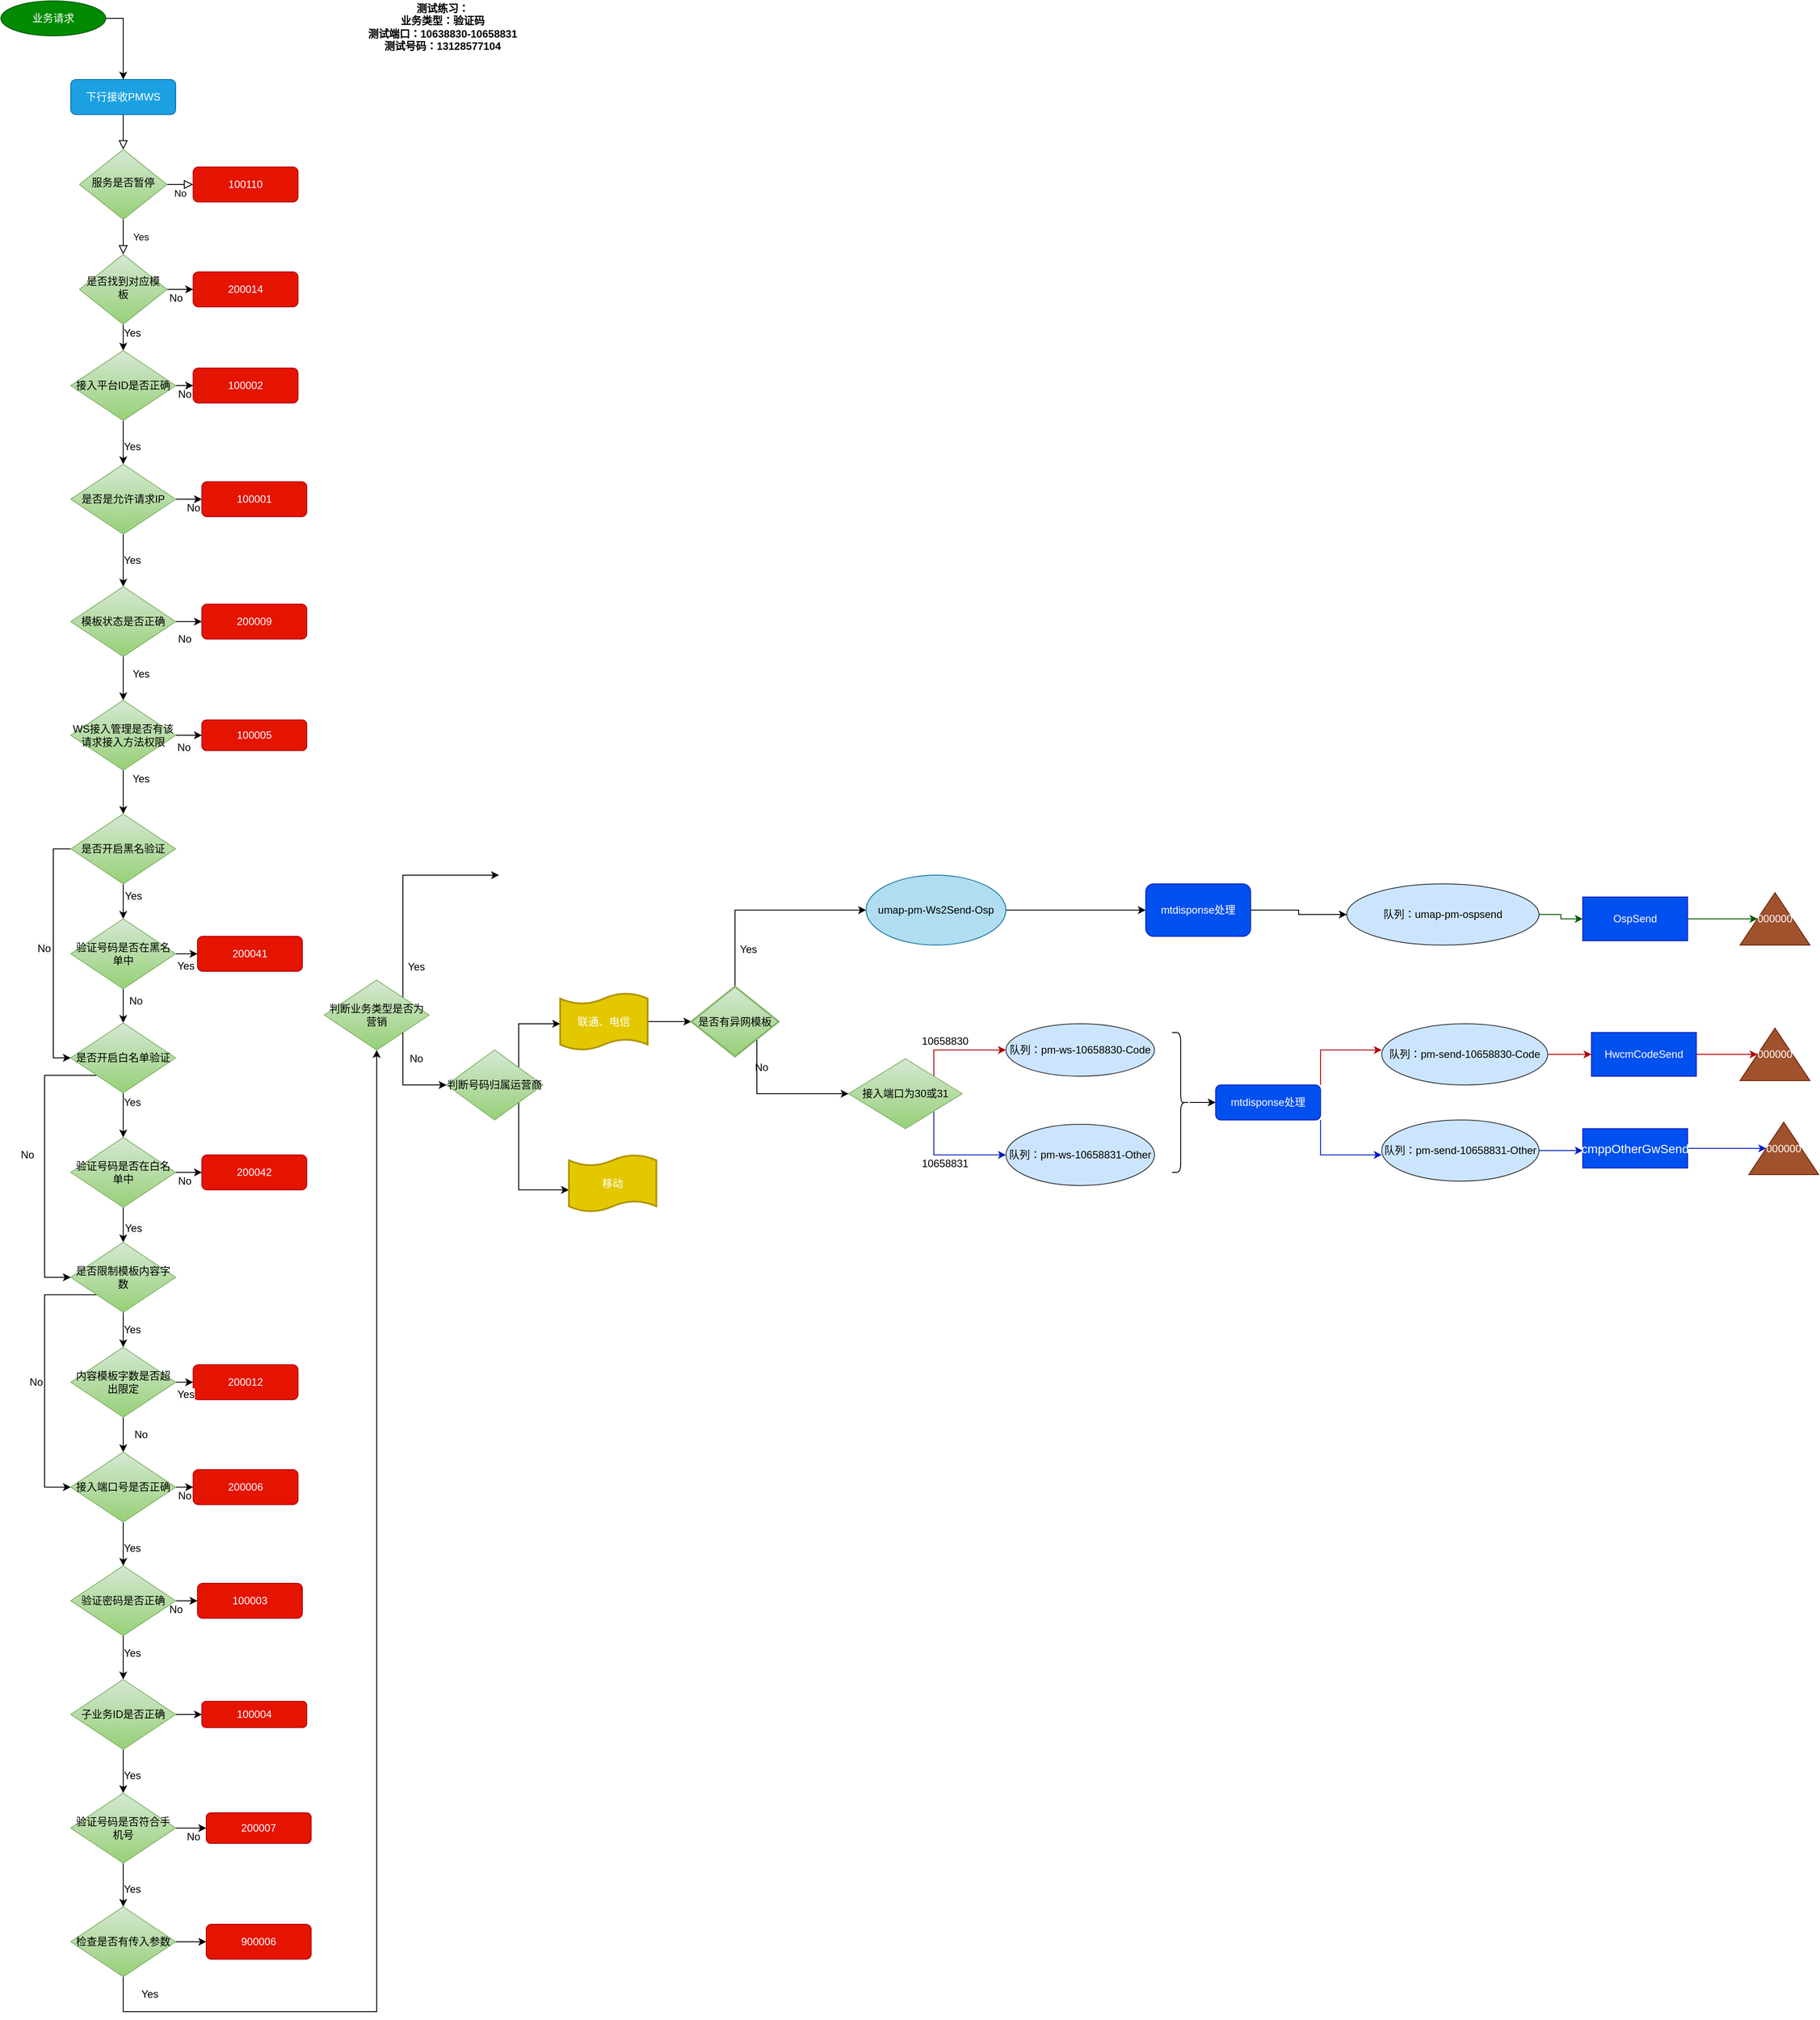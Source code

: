 <mxfile version="13.10.4" type="github">
  <diagram id="C5RBs43oDa-KdzZeNtuy" name="Page-1">
    <mxGraphModel dx="742" dy="480" grid="1" gridSize="10" guides="1" tooltips="1" connect="1" arrows="1" fold="1" page="1" pageScale="1" pageWidth="3300" pageHeight="4681" math="0" shadow="0">
      <root>
        <mxCell id="WIyWlLk6GJQsqaUBKTNV-0" />
        <mxCell id="WIyWlLk6GJQsqaUBKTNV-1" parent="WIyWlLk6GJQsqaUBKTNV-0" />
        <mxCell id="WIyWlLk6GJQsqaUBKTNV-2" value="" style="rounded=0;html=1;jettySize=auto;orthogonalLoop=1;fontSize=11;endArrow=block;endFill=0;endSize=8;strokeWidth=1;shadow=0;labelBackgroundColor=none;edgeStyle=orthogonalEdgeStyle;" parent="WIyWlLk6GJQsqaUBKTNV-1" source="WIyWlLk6GJQsqaUBKTNV-3" target="WIyWlLk6GJQsqaUBKTNV-6" edge="1">
          <mxGeometry relative="1" as="geometry" />
        </mxCell>
        <mxCell id="WIyWlLk6GJQsqaUBKTNV-3" value="下行接收PMWS" style="rounded=1;whiteSpace=wrap;html=1;fontSize=12;glass=0;strokeWidth=1;shadow=0;fillColor=#1ba1e2;strokeColor=#006EAF;fontColor=#ffffff;" parent="WIyWlLk6GJQsqaUBKTNV-1" vertex="1">
          <mxGeometry x="80" y="90" width="120" height="40" as="geometry" />
        </mxCell>
        <mxCell id="WIyWlLk6GJQsqaUBKTNV-4" value="Yes" style="rounded=0;html=1;jettySize=auto;orthogonalLoop=1;fontSize=11;endArrow=block;endFill=0;endSize=8;strokeWidth=1;shadow=0;labelBackgroundColor=none;edgeStyle=orthogonalEdgeStyle;" parent="WIyWlLk6GJQsqaUBKTNV-1" source="WIyWlLk6GJQsqaUBKTNV-6" target="WIyWlLk6GJQsqaUBKTNV-10" edge="1">
          <mxGeometry y="20" relative="1" as="geometry">
            <mxPoint as="offset" />
          </mxGeometry>
        </mxCell>
        <mxCell id="WIyWlLk6GJQsqaUBKTNV-5" value="No" style="edgeStyle=orthogonalEdgeStyle;rounded=0;html=1;jettySize=auto;orthogonalLoop=1;fontSize=11;endArrow=block;endFill=0;endSize=8;strokeWidth=1;shadow=0;labelBackgroundColor=none;" parent="WIyWlLk6GJQsqaUBKTNV-1" source="WIyWlLk6GJQsqaUBKTNV-6" target="WIyWlLk6GJQsqaUBKTNV-7" edge="1">
          <mxGeometry y="10" relative="1" as="geometry">
            <mxPoint as="offset" />
          </mxGeometry>
        </mxCell>
        <mxCell id="WIyWlLk6GJQsqaUBKTNV-6" value="服务是否暂停" style="rhombus;whiteSpace=wrap;html=1;shadow=0;fontFamily=Helvetica;fontSize=12;align=center;strokeWidth=1;spacing=6;spacingTop=-4;gradientColor=#97d077;fillColor=#d5e8d4;strokeColor=#82b366;" parent="WIyWlLk6GJQsqaUBKTNV-1" vertex="1">
          <mxGeometry x="90" y="170" width="100" height="80" as="geometry" />
        </mxCell>
        <mxCell id="WIyWlLk6GJQsqaUBKTNV-7" value="100110" style="rounded=1;whiteSpace=wrap;html=1;fontSize=12;glass=0;strokeWidth=1;shadow=0;fillColor=#e51400;strokeColor=#B20000;fontColor=#ffffff;" parent="WIyWlLk6GJQsqaUBKTNV-1" vertex="1">
          <mxGeometry x="220" y="190" width="120" height="40" as="geometry" />
        </mxCell>
        <mxCell id="eVNANjYWgDma2gAOLHsl-2" value="" style="edgeStyle=orthogonalEdgeStyle;rounded=0;orthogonalLoop=1;jettySize=auto;html=1;" parent="WIyWlLk6GJQsqaUBKTNV-1" source="WIyWlLk6GJQsqaUBKTNV-10" target="WIyWlLk6GJQsqaUBKTNV-12" edge="1">
          <mxGeometry relative="1" as="geometry" />
        </mxCell>
        <mxCell id="eVNANjYWgDma2gAOLHsl-4" style="edgeStyle=orthogonalEdgeStyle;rounded=0;orthogonalLoop=1;jettySize=auto;html=1;" parent="WIyWlLk6GJQsqaUBKTNV-1" source="WIyWlLk6GJQsqaUBKTNV-10" edge="1">
          <mxGeometry relative="1" as="geometry">
            <mxPoint x="140" y="400" as="targetPoint" />
          </mxGeometry>
        </mxCell>
        <mxCell id="WIyWlLk6GJQsqaUBKTNV-10" value="是否找到对应模板" style="rhombus;whiteSpace=wrap;html=1;shadow=0;fontFamily=Helvetica;fontSize=12;align=center;strokeWidth=1;spacing=6;spacingTop=-4;gradientColor=#97d077;fillColor=#d5e8d4;strokeColor=#82b366;" parent="WIyWlLk6GJQsqaUBKTNV-1" vertex="1">
          <mxGeometry x="90" y="290" width="100" height="80" as="geometry" />
        </mxCell>
        <mxCell id="WIyWlLk6GJQsqaUBKTNV-12" value="200014" style="rounded=1;whiteSpace=wrap;html=1;fontSize=12;glass=0;strokeWidth=1;shadow=0;fillColor=#e51400;strokeColor=#B20000;fontColor=#ffffff;" parent="WIyWlLk6GJQsqaUBKTNV-1" vertex="1">
          <mxGeometry x="220" y="310" width="120" height="40" as="geometry" />
        </mxCell>
        <mxCell id="eVNANjYWgDma2gAOLHsl-146" style="edgeStyle=orthogonalEdgeStyle;rounded=0;orthogonalLoop=1;jettySize=auto;html=1;exitX=1;exitY=0.5;exitDx=0;exitDy=0;entryX=0.5;entryY=0;entryDx=0;entryDy=0;" parent="WIyWlLk6GJQsqaUBKTNV-1" source="eVNANjYWgDma2gAOLHsl-0" target="WIyWlLk6GJQsqaUBKTNV-3" edge="1">
          <mxGeometry relative="1" as="geometry" />
        </mxCell>
        <mxCell id="eVNANjYWgDma2gAOLHsl-0" value="业务请求" style="ellipse;whiteSpace=wrap;html=1;fillColor=#008a00;strokeColor=#005700;fontColor=#ffffff;" parent="WIyWlLk6GJQsqaUBKTNV-1" vertex="1">
          <mxGeometry width="120" height="40" as="geometry" />
        </mxCell>
        <mxCell id="eVNANjYWgDma2gAOLHsl-3" value="No" style="text;html=1;align=center;verticalAlign=middle;resizable=0;points=[];autosize=1;" parent="WIyWlLk6GJQsqaUBKTNV-1" vertex="1">
          <mxGeometry x="185" y="330" width="30" height="20" as="geometry" />
        </mxCell>
        <mxCell id="eVNANjYWgDma2gAOLHsl-9" value="" style="edgeStyle=orthogonalEdgeStyle;rounded=0;orthogonalLoop=1;jettySize=auto;html=1;" parent="WIyWlLk6GJQsqaUBKTNV-1" source="eVNANjYWgDma2gAOLHsl-5" target="eVNANjYWgDma2gAOLHsl-8" edge="1">
          <mxGeometry relative="1" as="geometry" />
        </mxCell>
        <mxCell id="eVNANjYWgDma2gAOLHsl-13" value="" style="edgeStyle=orthogonalEdgeStyle;rounded=0;orthogonalLoop=1;jettySize=auto;html=1;" parent="WIyWlLk6GJQsqaUBKTNV-1" source="eVNANjYWgDma2gAOLHsl-5" target="eVNANjYWgDma2gAOLHsl-12" edge="1">
          <mxGeometry relative="1" as="geometry" />
        </mxCell>
        <mxCell id="eVNANjYWgDma2gAOLHsl-5" value="接入平台ID是否正确" style="rhombus;whiteSpace=wrap;html=1;gradientColor=#97d077;fillColor=#d5e8d4;strokeColor=#82b366;" parent="WIyWlLk6GJQsqaUBKTNV-1" vertex="1">
          <mxGeometry x="80" y="400" width="120" height="80" as="geometry" />
        </mxCell>
        <mxCell id="eVNANjYWgDma2gAOLHsl-8" value="100002" style="rounded=1;whiteSpace=wrap;html=1;fillColor=#e51400;strokeColor=#B20000;fontColor=#ffffff;" parent="WIyWlLk6GJQsqaUBKTNV-1" vertex="1">
          <mxGeometry x="220" y="420" width="120" height="40" as="geometry" />
        </mxCell>
        <mxCell id="eVNANjYWgDma2gAOLHsl-10" value="Yes" style="text;html=1;align=center;verticalAlign=middle;resizable=0;points=[];autosize=1;" parent="WIyWlLk6GJQsqaUBKTNV-1" vertex="1">
          <mxGeometry x="135" y="370" width="30" height="20" as="geometry" />
        </mxCell>
        <mxCell id="eVNANjYWgDma2gAOLHsl-11" value="No" style="text;html=1;align=center;verticalAlign=middle;resizable=0;points=[];autosize=1;" parent="WIyWlLk6GJQsqaUBKTNV-1" vertex="1">
          <mxGeometry x="195" y="440" width="30" height="20" as="geometry" />
        </mxCell>
        <mxCell id="eVNANjYWgDma2gAOLHsl-16" value="" style="edgeStyle=orthogonalEdgeStyle;rounded=0;orthogonalLoop=1;jettySize=auto;html=1;" parent="WIyWlLk6GJQsqaUBKTNV-1" source="eVNANjYWgDma2gAOLHsl-12" target="eVNANjYWgDma2gAOLHsl-15" edge="1">
          <mxGeometry relative="1" as="geometry" />
        </mxCell>
        <mxCell id="eVNANjYWgDma2gAOLHsl-19" value="" style="edgeStyle=orthogonalEdgeStyle;rounded=0;orthogonalLoop=1;jettySize=auto;html=1;" parent="WIyWlLk6GJQsqaUBKTNV-1" source="eVNANjYWgDma2gAOLHsl-12" target="eVNANjYWgDma2gAOLHsl-18" edge="1">
          <mxGeometry relative="1" as="geometry" />
        </mxCell>
        <mxCell id="eVNANjYWgDma2gAOLHsl-12" value="是否是允许请求IP" style="rhombus;whiteSpace=wrap;html=1;gradientColor=#97d077;fillColor=#d5e8d4;strokeColor=#82b366;" parent="WIyWlLk6GJQsqaUBKTNV-1" vertex="1">
          <mxGeometry x="80" y="530" width="120" height="80" as="geometry" />
        </mxCell>
        <mxCell id="eVNANjYWgDma2gAOLHsl-14" value="Yes" style="text;html=1;align=center;verticalAlign=middle;resizable=0;points=[];autosize=1;" parent="WIyWlLk6GJQsqaUBKTNV-1" vertex="1">
          <mxGeometry x="135" y="500" width="30" height="20" as="geometry" />
        </mxCell>
        <mxCell id="eVNANjYWgDma2gAOLHsl-15" value="100001" style="rounded=1;whiteSpace=wrap;html=1;fillColor=#e51400;strokeColor=#B20000;fontColor=#ffffff;" parent="WIyWlLk6GJQsqaUBKTNV-1" vertex="1">
          <mxGeometry x="230" y="550" width="120" height="40" as="geometry" />
        </mxCell>
        <mxCell id="eVNANjYWgDma2gAOLHsl-17" value="No" style="text;html=1;align=center;verticalAlign=middle;resizable=0;points=[];autosize=1;" parent="WIyWlLk6GJQsqaUBKTNV-1" vertex="1">
          <mxGeometry x="205" y="570" width="30" height="20" as="geometry" />
        </mxCell>
        <mxCell id="eVNANjYWgDma2gAOLHsl-23" value="" style="edgeStyle=orthogonalEdgeStyle;rounded=0;orthogonalLoop=1;jettySize=auto;html=1;" parent="WIyWlLk6GJQsqaUBKTNV-1" source="eVNANjYWgDma2gAOLHsl-18" target="eVNANjYWgDma2gAOLHsl-22" edge="1">
          <mxGeometry relative="1" as="geometry" />
        </mxCell>
        <mxCell id="eVNANjYWgDma2gAOLHsl-26" value="" style="edgeStyle=orthogonalEdgeStyle;rounded=0;orthogonalLoop=1;jettySize=auto;html=1;" parent="WIyWlLk6GJQsqaUBKTNV-1" source="eVNANjYWgDma2gAOLHsl-18" target="eVNANjYWgDma2gAOLHsl-25" edge="1">
          <mxGeometry relative="1" as="geometry" />
        </mxCell>
        <mxCell id="eVNANjYWgDma2gAOLHsl-18" value="模板状态是否正确" style="rhombus;whiteSpace=wrap;html=1;gradientColor=#97d077;fillColor=#d5e8d4;strokeColor=#82b366;" parent="WIyWlLk6GJQsqaUBKTNV-1" vertex="1">
          <mxGeometry x="80" y="670" width="120" height="80" as="geometry" />
        </mxCell>
        <mxCell id="eVNANjYWgDma2gAOLHsl-21" value="Yes" style="text;html=1;align=center;verticalAlign=middle;resizable=0;points=[];autosize=1;" parent="WIyWlLk6GJQsqaUBKTNV-1" vertex="1">
          <mxGeometry x="135" y="630" width="30" height="20" as="geometry" />
        </mxCell>
        <mxCell id="eVNANjYWgDma2gAOLHsl-22" value="200009" style="rounded=1;whiteSpace=wrap;html=1;fillColor=#e51400;strokeColor=#B20000;fontColor=#ffffff;" parent="WIyWlLk6GJQsqaUBKTNV-1" vertex="1">
          <mxGeometry x="230" y="690" width="120" height="40" as="geometry" />
        </mxCell>
        <mxCell id="eVNANjYWgDma2gAOLHsl-24" value="No" style="text;html=1;align=center;verticalAlign=middle;resizable=0;points=[];autosize=1;" parent="WIyWlLk6GJQsqaUBKTNV-1" vertex="1">
          <mxGeometry x="195" y="720" width="30" height="20" as="geometry" />
        </mxCell>
        <mxCell id="eVNANjYWgDma2gAOLHsl-29" value="" style="edgeStyle=orthogonalEdgeStyle;rounded=0;orthogonalLoop=1;jettySize=auto;html=1;" parent="WIyWlLk6GJQsqaUBKTNV-1" source="eVNANjYWgDma2gAOLHsl-25" target="eVNANjYWgDma2gAOLHsl-28" edge="1">
          <mxGeometry relative="1" as="geometry" />
        </mxCell>
        <mxCell id="eVNANjYWgDma2gAOLHsl-32" value="" style="edgeStyle=orthogonalEdgeStyle;rounded=0;orthogonalLoop=1;jettySize=auto;html=1;" parent="WIyWlLk6GJQsqaUBKTNV-1" source="eVNANjYWgDma2gAOLHsl-25" target="eVNANjYWgDma2gAOLHsl-30" edge="1">
          <mxGeometry relative="1" as="geometry" />
        </mxCell>
        <mxCell id="eVNANjYWgDma2gAOLHsl-25" value="WS接入管理是否有该请求接入方法权限" style="rhombus;whiteSpace=wrap;html=1;gradientColor=#97d077;fillColor=#d5e8d4;strokeColor=#82b366;" parent="WIyWlLk6GJQsqaUBKTNV-1" vertex="1">
          <mxGeometry x="80" y="800" width="120" height="80" as="geometry" />
        </mxCell>
        <mxCell id="eVNANjYWgDma2gAOLHsl-27" value="Yes" style="text;html=1;align=center;verticalAlign=middle;resizable=0;points=[];autosize=1;" parent="WIyWlLk6GJQsqaUBKTNV-1" vertex="1">
          <mxGeometry x="145" y="760" width="30" height="20" as="geometry" />
        </mxCell>
        <mxCell id="eVNANjYWgDma2gAOLHsl-36" value="" style="edgeStyle=orthogonalEdgeStyle;rounded=0;orthogonalLoop=1;jettySize=auto;html=1;" parent="WIyWlLk6GJQsqaUBKTNV-1" source="eVNANjYWgDma2gAOLHsl-28" target="eVNANjYWgDma2gAOLHsl-35" edge="1">
          <mxGeometry relative="1" as="geometry" />
        </mxCell>
        <mxCell id="eVNANjYWgDma2gAOLHsl-47" style="edgeStyle=orthogonalEdgeStyle;rounded=0;orthogonalLoop=1;jettySize=auto;html=1;exitX=0;exitY=0.5;exitDx=0;exitDy=0;entryX=0;entryY=0.5;entryDx=0;entryDy=0;" parent="WIyWlLk6GJQsqaUBKTNV-1" source="eVNANjYWgDma2gAOLHsl-28" target="eVNANjYWgDma2gAOLHsl-38" edge="1">
          <mxGeometry relative="1" as="geometry" />
        </mxCell>
        <mxCell id="eVNANjYWgDma2gAOLHsl-28" value="是否开启黑名验证" style="rhombus;whiteSpace=wrap;html=1;gradientColor=#97d077;fillColor=#d5e8d4;strokeColor=#82b366;" parent="WIyWlLk6GJQsqaUBKTNV-1" vertex="1">
          <mxGeometry x="80" y="930" width="120" height="80" as="geometry" />
        </mxCell>
        <mxCell id="eVNANjYWgDma2gAOLHsl-30" value="100005" style="rounded=1;whiteSpace=wrap;html=1;fillColor=#e51400;strokeColor=#B20000;fontColor=#ffffff;" parent="WIyWlLk6GJQsqaUBKTNV-1" vertex="1">
          <mxGeometry x="230" y="822.5" width="120" height="35" as="geometry" />
        </mxCell>
        <mxCell id="eVNANjYWgDma2gAOLHsl-31" style="edgeStyle=orthogonalEdgeStyle;rounded=0;orthogonalLoop=1;jettySize=auto;html=1;exitX=0.5;exitY=1;exitDx=0;exitDy=0;" parent="WIyWlLk6GJQsqaUBKTNV-1" source="eVNANjYWgDma2gAOLHsl-30" target="eVNANjYWgDma2gAOLHsl-30" edge="1">
          <mxGeometry relative="1" as="geometry" />
        </mxCell>
        <mxCell id="eVNANjYWgDma2gAOLHsl-33" value="Yes" style="text;html=1;align=center;verticalAlign=middle;resizable=0;points=[];autosize=1;" parent="WIyWlLk6GJQsqaUBKTNV-1" vertex="1">
          <mxGeometry x="145" y="880" width="30" height="20" as="geometry" />
        </mxCell>
        <mxCell id="eVNANjYWgDma2gAOLHsl-34" value="&lt;span style=&quot;color: rgb(0, 0, 0); font-family: helvetica; font-size: 12px; font-style: normal; font-weight: 400; letter-spacing: normal; text-align: center; text-indent: 0px; text-transform: none; word-spacing: 0px; background-color: rgb(248, 249, 250); display: inline; float: none;&quot;&gt;No&lt;/span&gt;" style="text;whiteSpace=wrap;html=1;" parent="WIyWlLk6GJQsqaUBKTNV-1" vertex="1">
          <mxGeometry x="200" y="840" width="40" height="30" as="geometry" />
        </mxCell>
        <mxCell id="eVNANjYWgDma2gAOLHsl-39" value="" style="edgeStyle=orthogonalEdgeStyle;rounded=0;orthogonalLoop=1;jettySize=auto;html=1;" parent="WIyWlLk6GJQsqaUBKTNV-1" source="eVNANjYWgDma2gAOLHsl-35" target="eVNANjYWgDma2gAOLHsl-38" edge="1">
          <mxGeometry relative="1" as="geometry" />
        </mxCell>
        <mxCell id="eVNANjYWgDma2gAOLHsl-42" style="edgeStyle=orthogonalEdgeStyle;rounded=0;orthogonalLoop=1;jettySize=auto;html=1;exitX=1;exitY=0.5;exitDx=0;exitDy=0;" parent="WIyWlLk6GJQsqaUBKTNV-1" source="eVNANjYWgDma2gAOLHsl-35" target="eVNANjYWgDma2gAOLHsl-41" edge="1">
          <mxGeometry relative="1" as="geometry" />
        </mxCell>
        <mxCell id="eVNANjYWgDma2gAOLHsl-35" value="验证号码是否在黑名单中" style="rhombus;whiteSpace=wrap;html=1;gradientColor=#97d077;fillColor=#d5e8d4;strokeColor=#82b366;" parent="WIyWlLk6GJQsqaUBKTNV-1" vertex="1">
          <mxGeometry x="80" y="1050" width="120" height="80" as="geometry" />
        </mxCell>
        <mxCell id="eVNANjYWgDma2gAOLHsl-37" value="&lt;span style=&quot;color: rgb(0, 0, 0); font-family: helvetica; font-size: 12px; font-style: normal; font-weight: 400; letter-spacing: normal; text-align: center; text-indent: 0px; text-transform: none; word-spacing: 0px; background-color: rgb(248, 249, 250); display: inline; float: none;&quot;&gt;Yes&lt;/span&gt;" style="text;whiteSpace=wrap;html=1;" parent="WIyWlLk6GJQsqaUBKTNV-1" vertex="1">
          <mxGeometry x="140" y="1010" width="40" height="30" as="geometry" />
        </mxCell>
        <mxCell id="eVNANjYWgDma2gAOLHsl-45" value="" style="edgeStyle=orthogonalEdgeStyle;rounded=0;orthogonalLoop=1;jettySize=auto;html=1;" parent="WIyWlLk6GJQsqaUBKTNV-1" source="eVNANjYWgDma2gAOLHsl-38" target="eVNANjYWgDma2gAOLHsl-44" edge="1">
          <mxGeometry relative="1" as="geometry" />
        </mxCell>
        <mxCell id="eVNANjYWgDma2gAOLHsl-58" style="edgeStyle=orthogonalEdgeStyle;rounded=0;orthogonalLoop=1;jettySize=auto;html=1;exitX=0;exitY=1;exitDx=0;exitDy=0;entryX=0;entryY=0.5;entryDx=0;entryDy=0;" parent="WIyWlLk6GJQsqaUBKTNV-1" source="eVNANjYWgDma2gAOLHsl-38" target="eVNANjYWgDma2gAOLHsl-52" edge="1">
          <mxGeometry relative="1" as="geometry">
            <Array as="points">
              <mxPoint x="50" y="1229" />
              <mxPoint x="50" y="1460" />
            </Array>
          </mxGeometry>
        </mxCell>
        <mxCell id="eVNANjYWgDma2gAOLHsl-38" value="是否开启白名单验证" style="rhombus;whiteSpace=wrap;html=1;gradientColor=#97d077;fillColor=#d5e8d4;strokeColor=#82b366;" parent="WIyWlLk6GJQsqaUBKTNV-1" vertex="1">
          <mxGeometry x="80" y="1169" width="120" height="80" as="geometry" />
        </mxCell>
        <mxCell id="eVNANjYWgDma2gAOLHsl-40" value="&lt;div style=&quot;text-align: center&quot;&gt;&lt;span&gt;&lt;font face=&quot;helvetica&quot;&gt;No&lt;/font&gt;&lt;/span&gt;&lt;/div&gt;" style="text;whiteSpace=wrap;html=1;" parent="WIyWlLk6GJQsqaUBKTNV-1" vertex="1">
          <mxGeometry x="145" y="1130" width="40" height="30" as="geometry" />
        </mxCell>
        <mxCell id="eVNANjYWgDma2gAOLHsl-41" value="200041" style="rounded=1;whiteSpace=wrap;html=1;fillColor=#e51400;strokeColor=#B20000;fontColor=#ffffff;" parent="WIyWlLk6GJQsqaUBKTNV-1" vertex="1">
          <mxGeometry x="225" y="1070" width="120" height="40" as="geometry" />
        </mxCell>
        <mxCell id="eVNANjYWgDma2gAOLHsl-43" value="&lt;span style=&quot;color: rgb(0, 0, 0); font-family: helvetica; font-size: 12px; font-style: normal; font-weight: 400; letter-spacing: normal; text-align: center; text-indent: 0px; text-transform: none; word-spacing: 0px; background-color: rgb(248, 249, 250); display: inline; float: none;&quot;&gt;Yes&lt;/span&gt;" style="text;whiteSpace=wrap;html=1;" parent="WIyWlLk6GJQsqaUBKTNV-1" vertex="1">
          <mxGeometry x="200" y="1090" width="40" height="30" as="geometry" />
        </mxCell>
        <mxCell id="eVNANjYWgDma2gAOLHsl-50" style="edgeStyle=orthogonalEdgeStyle;rounded=0;orthogonalLoop=1;jettySize=auto;html=1;exitX=1;exitY=0.5;exitDx=0;exitDy=0;" parent="WIyWlLk6GJQsqaUBKTNV-1" source="eVNANjYWgDma2gAOLHsl-44" target="eVNANjYWgDma2gAOLHsl-48" edge="1">
          <mxGeometry relative="1" as="geometry" />
        </mxCell>
        <mxCell id="eVNANjYWgDma2gAOLHsl-53" value="" style="edgeStyle=orthogonalEdgeStyle;rounded=0;orthogonalLoop=1;jettySize=auto;html=1;" parent="WIyWlLk6GJQsqaUBKTNV-1" source="eVNANjYWgDma2gAOLHsl-44" target="eVNANjYWgDma2gAOLHsl-52" edge="1">
          <mxGeometry relative="1" as="geometry" />
        </mxCell>
        <mxCell id="eVNANjYWgDma2gAOLHsl-44" value="验证号码是否在白名单中" style="rhombus;whiteSpace=wrap;html=1;gradientColor=#97d077;fillColor=#d5e8d4;strokeColor=#82b366;" parent="WIyWlLk6GJQsqaUBKTNV-1" vertex="1">
          <mxGeometry x="80" y="1300" width="120" height="80" as="geometry" />
        </mxCell>
        <mxCell id="eVNANjYWgDma2gAOLHsl-46" value="&lt;span style=&quot;font-family: &amp;#34;helvetica&amp;#34;&quot;&gt;Yes&lt;/span&gt;" style="text;html=1;align=center;verticalAlign=middle;resizable=0;points=[];autosize=1;" parent="WIyWlLk6GJQsqaUBKTNV-1" vertex="1">
          <mxGeometry x="135" y="1250" width="30" height="20" as="geometry" />
        </mxCell>
        <mxCell id="eVNANjYWgDma2gAOLHsl-48" value="200042" style="rounded=1;whiteSpace=wrap;html=1;fillColor=#e51400;strokeColor=#B20000;fontColor=#ffffff;" parent="WIyWlLk6GJQsqaUBKTNV-1" vertex="1">
          <mxGeometry x="230" y="1320" width="120" height="40" as="geometry" />
        </mxCell>
        <mxCell id="eVNANjYWgDma2gAOLHsl-49" value="&lt;span style=&quot;color: rgb(0, 0, 0); font-family: helvetica; font-size: 12px; font-style: normal; font-weight: 400; letter-spacing: normal; text-align: center; text-indent: 0px; text-transform: none; word-spacing: 0px; background-color: rgb(248, 249, 250); display: inline; float: none;&quot;&gt;No&lt;/span&gt;" style="text;whiteSpace=wrap;html=1;" parent="WIyWlLk6GJQsqaUBKTNV-1" vertex="1">
          <mxGeometry x="40" y="1070" width="40" height="30" as="geometry" />
        </mxCell>
        <mxCell id="eVNANjYWgDma2gAOLHsl-51" value="&lt;span style=&quot;font-family: &amp;#34;helvetica&amp;#34;&quot;&gt;No&lt;/span&gt;" style="text;html=1;align=center;verticalAlign=middle;resizable=0;points=[];autosize=1;" parent="WIyWlLk6GJQsqaUBKTNV-1" vertex="1">
          <mxGeometry x="195" y="1340" width="30" height="20" as="geometry" />
        </mxCell>
        <mxCell id="eVNANjYWgDma2gAOLHsl-55" value="" style="edgeStyle=orthogonalEdgeStyle;rounded=0;orthogonalLoop=1;jettySize=auto;html=1;" parent="WIyWlLk6GJQsqaUBKTNV-1" source="eVNANjYWgDma2gAOLHsl-52" target="eVNANjYWgDma2gAOLHsl-54" edge="1">
          <mxGeometry relative="1" as="geometry" />
        </mxCell>
        <mxCell id="eVNANjYWgDma2gAOLHsl-68" style="edgeStyle=orthogonalEdgeStyle;rounded=0;orthogonalLoop=1;jettySize=auto;html=1;exitX=0;exitY=1;exitDx=0;exitDy=0;entryX=0;entryY=0.5;entryDx=0;entryDy=0;" parent="WIyWlLk6GJQsqaUBKTNV-1" source="eVNANjYWgDma2gAOLHsl-52" target="eVNANjYWgDma2gAOLHsl-63" edge="1">
          <mxGeometry relative="1" as="geometry">
            <Array as="points">
              <mxPoint x="50" y="1480" />
              <mxPoint x="50" y="1700" />
            </Array>
          </mxGeometry>
        </mxCell>
        <mxCell id="eVNANjYWgDma2gAOLHsl-52" value="是否限制模板内容字数" style="rhombus;whiteSpace=wrap;html=1;gradientColor=#97d077;fillColor=#d5e8d4;strokeColor=#82b366;" parent="WIyWlLk6GJQsqaUBKTNV-1" vertex="1">
          <mxGeometry x="80" y="1420" width="120" height="80" as="geometry" />
        </mxCell>
        <mxCell id="eVNANjYWgDma2gAOLHsl-61" style="edgeStyle=orthogonalEdgeStyle;rounded=0;orthogonalLoop=1;jettySize=auto;html=1;exitX=1;exitY=0.5;exitDx=0;exitDy=0;entryX=0;entryY=0.5;entryDx=0;entryDy=0;" parent="WIyWlLk6GJQsqaUBKTNV-1" source="eVNANjYWgDma2gAOLHsl-54" target="eVNANjYWgDma2gAOLHsl-60" edge="1">
          <mxGeometry relative="1" as="geometry" />
        </mxCell>
        <mxCell id="eVNANjYWgDma2gAOLHsl-64" value="" style="edgeStyle=orthogonalEdgeStyle;rounded=0;orthogonalLoop=1;jettySize=auto;html=1;" parent="WIyWlLk6GJQsqaUBKTNV-1" source="eVNANjYWgDma2gAOLHsl-54" target="eVNANjYWgDma2gAOLHsl-63" edge="1">
          <mxGeometry relative="1" as="geometry" />
        </mxCell>
        <mxCell id="eVNANjYWgDma2gAOLHsl-54" value="内容模板字数是否超出限定" style="rhombus;whiteSpace=wrap;html=1;gradientColor=#97d077;fillColor=#d5e8d4;strokeColor=#82b366;" parent="WIyWlLk6GJQsqaUBKTNV-1" vertex="1">
          <mxGeometry x="80" y="1540" width="120" height="80" as="geometry" />
        </mxCell>
        <mxCell id="eVNANjYWgDma2gAOLHsl-56" value="&lt;span style=&quot;color: rgb(0, 0, 0); font-family: helvetica; font-size: 12px; font-style: normal; font-weight: 400; letter-spacing: normal; text-align: center; text-indent: 0px; text-transform: none; word-spacing: 0px; background-color: rgb(248, 249, 250); display: inline; float: none;&quot;&gt;Yes&lt;/span&gt;" style="text;whiteSpace=wrap;html=1;" parent="WIyWlLk6GJQsqaUBKTNV-1" vertex="1">
          <mxGeometry x="140" y="1390" width="40" height="30" as="geometry" />
        </mxCell>
        <mxCell id="eVNANjYWgDma2gAOLHsl-57" value="&lt;span style=&quot;font-family: &amp;#34;helvetica&amp;#34;&quot;&gt;Yes&lt;/span&gt;" style="text;html=1;align=center;verticalAlign=middle;resizable=0;points=[];autosize=1;" parent="WIyWlLk6GJQsqaUBKTNV-1" vertex="1">
          <mxGeometry x="135" y="1510" width="30" height="20" as="geometry" />
        </mxCell>
        <mxCell id="eVNANjYWgDma2gAOLHsl-59" value="No" style="text;html=1;align=center;verticalAlign=middle;resizable=0;points=[];autosize=1;" parent="WIyWlLk6GJQsqaUBKTNV-1" vertex="1">
          <mxGeometry x="15" y="1310" width="30" height="20" as="geometry" />
        </mxCell>
        <mxCell id="eVNANjYWgDma2gAOLHsl-60" value="200012" style="rounded=1;whiteSpace=wrap;html=1;fillColor=#e51400;strokeColor=#B20000;fontColor=#ffffff;" parent="WIyWlLk6GJQsqaUBKTNV-1" vertex="1">
          <mxGeometry x="220" y="1560" width="120" height="40" as="geometry" />
        </mxCell>
        <mxCell id="eVNANjYWgDma2gAOLHsl-62" value="&lt;span style=&quot;color: rgb(0, 0, 0); font-family: helvetica; font-size: 12px; font-style: normal; font-weight: 400; letter-spacing: normal; text-align: center; text-indent: 0px; text-transform: none; word-spacing: 0px; background-color: rgb(248, 249, 250); display: inline; float: none;&quot;&gt;Yes&lt;/span&gt;" style="text;whiteSpace=wrap;html=1;" parent="WIyWlLk6GJQsqaUBKTNV-1" vertex="1">
          <mxGeometry x="200" y="1580" width="40" height="30" as="geometry" />
        </mxCell>
        <mxCell id="eVNANjYWgDma2gAOLHsl-67" style="edgeStyle=orthogonalEdgeStyle;rounded=0;orthogonalLoop=1;jettySize=auto;html=1;exitX=1;exitY=0.5;exitDx=0;exitDy=0;" parent="WIyWlLk6GJQsqaUBKTNV-1" source="eVNANjYWgDma2gAOLHsl-63" target="eVNANjYWgDma2gAOLHsl-66" edge="1">
          <mxGeometry relative="1" as="geometry" />
        </mxCell>
        <mxCell id="eVNANjYWgDma2gAOLHsl-72" value="" style="edgeStyle=orthogonalEdgeStyle;rounded=0;orthogonalLoop=1;jettySize=auto;html=1;" parent="WIyWlLk6GJQsqaUBKTNV-1" source="eVNANjYWgDma2gAOLHsl-63" target="eVNANjYWgDma2gAOLHsl-71" edge="1">
          <mxGeometry relative="1" as="geometry" />
        </mxCell>
        <mxCell id="eVNANjYWgDma2gAOLHsl-63" value="接入端口号是否正确" style="rhombus;whiteSpace=wrap;html=1;gradientColor=#97d077;fillColor=#d5e8d4;strokeColor=#82b366;" parent="WIyWlLk6GJQsqaUBKTNV-1" vertex="1">
          <mxGeometry x="80" y="1660" width="120" height="80" as="geometry" />
        </mxCell>
        <mxCell id="eVNANjYWgDma2gAOLHsl-65" value="No" style="text;html=1;align=center;verticalAlign=middle;resizable=0;points=[];autosize=1;" parent="WIyWlLk6GJQsqaUBKTNV-1" vertex="1">
          <mxGeometry x="145" y="1630" width="30" height="20" as="geometry" />
        </mxCell>
        <mxCell id="eVNANjYWgDma2gAOLHsl-66" value="200006" style="rounded=1;whiteSpace=wrap;html=1;fillColor=#e51400;strokeColor=#B20000;fontColor=#ffffff;" parent="WIyWlLk6GJQsqaUBKTNV-1" vertex="1">
          <mxGeometry x="220" y="1680" width="120" height="40" as="geometry" />
        </mxCell>
        <mxCell id="eVNANjYWgDma2gAOLHsl-69" value="No" style="text;html=1;align=center;verticalAlign=middle;resizable=0;points=[];autosize=1;" parent="WIyWlLk6GJQsqaUBKTNV-1" vertex="1">
          <mxGeometry x="25" y="1570" width="30" height="20" as="geometry" />
        </mxCell>
        <mxCell id="eVNANjYWgDma2gAOLHsl-70" value="No" style="text;html=1;align=center;verticalAlign=middle;resizable=0;points=[];autosize=1;" parent="WIyWlLk6GJQsqaUBKTNV-1" vertex="1">
          <mxGeometry x="195" y="1700" width="30" height="20" as="geometry" />
        </mxCell>
        <mxCell id="eVNANjYWgDma2gAOLHsl-75" style="edgeStyle=orthogonalEdgeStyle;rounded=0;orthogonalLoop=1;jettySize=auto;html=1;entryX=0;entryY=0.5;entryDx=0;entryDy=0;" parent="WIyWlLk6GJQsqaUBKTNV-1" source="eVNANjYWgDma2gAOLHsl-71" target="eVNANjYWgDma2gAOLHsl-74" edge="1">
          <mxGeometry relative="1" as="geometry" />
        </mxCell>
        <mxCell id="eVNANjYWgDma2gAOLHsl-78" value="" style="edgeStyle=orthogonalEdgeStyle;rounded=0;orthogonalLoop=1;jettySize=auto;html=1;" parent="WIyWlLk6GJQsqaUBKTNV-1" source="eVNANjYWgDma2gAOLHsl-71" target="eVNANjYWgDma2gAOLHsl-77" edge="1">
          <mxGeometry relative="1" as="geometry" />
        </mxCell>
        <mxCell id="eVNANjYWgDma2gAOLHsl-71" value="验证密码是否正确" style="rhombus;whiteSpace=wrap;html=1;gradientColor=#97d077;fillColor=#d5e8d4;strokeColor=#82b366;" parent="WIyWlLk6GJQsqaUBKTNV-1" vertex="1">
          <mxGeometry x="80" y="1790" width="120" height="80" as="geometry" />
        </mxCell>
        <mxCell id="eVNANjYWgDma2gAOLHsl-73" value="Yes" style="text;html=1;align=center;verticalAlign=middle;resizable=0;points=[];autosize=1;" parent="WIyWlLk6GJQsqaUBKTNV-1" vertex="1">
          <mxGeometry x="135" y="1760" width="30" height="20" as="geometry" />
        </mxCell>
        <mxCell id="eVNANjYWgDma2gAOLHsl-74" value="100003" style="rounded=1;whiteSpace=wrap;html=1;fillColor=#e51400;strokeColor=#B20000;fontColor=#ffffff;" parent="WIyWlLk6GJQsqaUBKTNV-1" vertex="1">
          <mxGeometry x="225" y="1810" width="120" height="40" as="geometry" />
        </mxCell>
        <mxCell id="eVNANjYWgDma2gAOLHsl-76" value="No" style="text;html=1;align=center;verticalAlign=middle;resizable=0;points=[];autosize=1;" parent="WIyWlLk6GJQsqaUBKTNV-1" vertex="1">
          <mxGeometry x="185" y="1830" width="30" height="20" as="geometry" />
        </mxCell>
        <mxCell id="eVNANjYWgDma2gAOLHsl-83" style="edgeStyle=orthogonalEdgeStyle;rounded=0;orthogonalLoop=1;jettySize=auto;html=1;exitX=1;exitY=0.5;exitDx=0;exitDy=0;entryX=0;entryY=0.5;entryDx=0;entryDy=0;" parent="WIyWlLk6GJQsqaUBKTNV-1" source="eVNANjYWgDma2gAOLHsl-77" target="eVNANjYWgDma2gAOLHsl-81" edge="1">
          <mxGeometry relative="1" as="geometry" />
        </mxCell>
        <mxCell id="eVNANjYWgDma2gAOLHsl-85" value="" style="edgeStyle=orthogonalEdgeStyle;rounded=0;orthogonalLoop=1;jettySize=auto;html=1;" parent="WIyWlLk6GJQsqaUBKTNV-1" source="eVNANjYWgDma2gAOLHsl-77" target="eVNANjYWgDma2gAOLHsl-84" edge="1">
          <mxGeometry relative="1" as="geometry" />
        </mxCell>
        <mxCell id="eVNANjYWgDma2gAOLHsl-77" value="子业务ID是否正确" style="rhombus;whiteSpace=wrap;html=1;gradientColor=#97d077;fillColor=#d5e8d4;strokeColor=#82b366;" parent="WIyWlLk6GJQsqaUBKTNV-1" vertex="1">
          <mxGeometry x="80" y="1920" width="120" height="80" as="geometry" />
        </mxCell>
        <mxCell id="eVNANjYWgDma2gAOLHsl-80" value="Yes" style="text;html=1;align=center;verticalAlign=middle;resizable=0;points=[];autosize=1;" parent="WIyWlLk6GJQsqaUBKTNV-1" vertex="1">
          <mxGeometry x="135" y="1880" width="30" height="20" as="geometry" />
        </mxCell>
        <mxCell id="eVNANjYWgDma2gAOLHsl-81" value="100004" style="rounded=1;whiteSpace=wrap;html=1;fillColor=#e51400;strokeColor=#B20000;fontColor=#ffffff;" parent="WIyWlLk6GJQsqaUBKTNV-1" vertex="1">
          <mxGeometry x="230" y="1945" width="120" height="30" as="geometry" />
        </mxCell>
        <mxCell id="eVNANjYWgDma2gAOLHsl-88" style="edgeStyle=orthogonalEdgeStyle;rounded=0;orthogonalLoop=1;jettySize=auto;html=1;exitX=1;exitY=0.5;exitDx=0;exitDy=0;entryX=0;entryY=0.5;entryDx=0;entryDy=0;" parent="WIyWlLk6GJQsqaUBKTNV-1" source="eVNANjYWgDma2gAOLHsl-84" target="eVNANjYWgDma2gAOLHsl-87" edge="1">
          <mxGeometry relative="1" as="geometry" />
        </mxCell>
        <mxCell id="eVNANjYWgDma2gAOLHsl-92" value="" style="edgeStyle=orthogonalEdgeStyle;rounded=0;orthogonalLoop=1;jettySize=auto;html=1;" parent="WIyWlLk6GJQsqaUBKTNV-1" source="eVNANjYWgDma2gAOLHsl-84" target="eVNANjYWgDma2gAOLHsl-91" edge="1">
          <mxGeometry relative="1" as="geometry" />
        </mxCell>
        <mxCell id="eVNANjYWgDma2gAOLHsl-84" value="验证号码是否符合手机号" style="rhombus;whiteSpace=wrap;html=1;gradientColor=#97d077;fillColor=#d5e8d4;strokeColor=#82b366;" parent="WIyWlLk6GJQsqaUBKTNV-1" vertex="1">
          <mxGeometry x="80" y="2050" width="120" height="80" as="geometry" />
        </mxCell>
        <mxCell id="eVNANjYWgDma2gAOLHsl-86" value="Yes" style="text;html=1;align=center;verticalAlign=middle;resizable=0;points=[];autosize=1;" parent="WIyWlLk6GJQsqaUBKTNV-1" vertex="1">
          <mxGeometry x="135" y="2020" width="30" height="20" as="geometry" />
        </mxCell>
        <mxCell id="eVNANjYWgDma2gAOLHsl-87" value="200007" style="rounded=1;whiteSpace=wrap;html=1;fillColor=#e51400;strokeColor=#B20000;fontColor=#ffffff;" parent="WIyWlLk6GJQsqaUBKTNV-1" vertex="1">
          <mxGeometry x="235" y="2072.5" width="120" height="35" as="geometry" />
        </mxCell>
        <mxCell id="eVNANjYWgDma2gAOLHsl-98" style="edgeStyle=orthogonalEdgeStyle;rounded=0;orthogonalLoop=1;jettySize=auto;html=1;exitX=1;exitY=0.5;exitDx=0;exitDy=0;entryX=0;entryY=0.5;entryDx=0;entryDy=0;" parent="WIyWlLk6GJQsqaUBKTNV-1" source="eVNANjYWgDma2gAOLHsl-91" target="eVNANjYWgDma2gAOLHsl-97" edge="1">
          <mxGeometry relative="1" as="geometry" />
        </mxCell>
        <mxCell id="eVNANjYWgDma2gAOLHsl-99" style="edgeStyle=orthogonalEdgeStyle;rounded=0;orthogonalLoop=1;jettySize=auto;html=1;exitX=0.5;exitY=1;exitDx=0;exitDy=0;entryX=0.5;entryY=1;entryDx=0;entryDy=0;" parent="WIyWlLk6GJQsqaUBKTNV-1" source="eVNANjYWgDma2gAOLHsl-91" target="eVNANjYWgDma2gAOLHsl-101" edge="1">
          <mxGeometry relative="1" as="geometry">
            <mxPoint x="430" y="1210" as="targetPoint" />
            <Array as="points">
              <mxPoint x="140" y="2300" />
              <mxPoint x="430" y="2300" />
            </Array>
          </mxGeometry>
        </mxCell>
        <mxCell id="eVNANjYWgDma2gAOLHsl-91" value="检查是否有传入参数" style="rhombus;whiteSpace=wrap;html=1;gradientColor=#97d077;fillColor=#d5e8d4;strokeColor=#82b366;" parent="WIyWlLk6GJQsqaUBKTNV-1" vertex="1">
          <mxGeometry x="80" y="2180" width="120" height="80" as="geometry" />
        </mxCell>
        <mxCell id="eVNANjYWgDma2gAOLHsl-93" value="Yes" style="text;html=1;align=center;verticalAlign=middle;resizable=0;points=[];autosize=1;" parent="WIyWlLk6GJQsqaUBKTNV-1" vertex="1">
          <mxGeometry x="135" y="2150" width="30" height="20" as="geometry" />
        </mxCell>
        <mxCell id="eVNANjYWgDma2gAOLHsl-94" value="No" style="text;html=1;align=center;verticalAlign=middle;resizable=0;points=[];autosize=1;" parent="WIyWlLk6GJQsqaUBKTNV-1" vertex="1">
          <mxGeometry x="205" y="2090" width="30" height="20" as="geometry" />
        </mxCell>
        <mxCell id="eVNANjYWgDma2gAOLHsl-97" value="900006" style="rounded=1;whiteSpace=wrap;html=1;fillColor=#e51400;strokeColor=#B20000;fontColor=#ffffff;" parent="WIyWlLk6GJQsqaUBKTNV-1" vertex="1">
          <mxGeometry x="235" y="2200" width="120" height="40" as="geometry" />
        </mxCell>
        <mxCell id="eVNANjYWgDma2gAOLHsl-100" value="Yes" style="text;html=1;align=center;verticalAlign=middle;resizable=0;points=[];autosize=1;" parent="WIyWlLk6GJQsqaUBKTNV-1" vertex="1">
          <mxGeometry x="155" y="2270" width="30" height="20" as="geometry" />
        </mxCell>
        <mxCell id="eVNANjYWgDma2gAOLHsl-102" style="edgeStyle=orthogonalEdgeStyle;rounded=0;orthogonalLoop=1;jettySize=auto;html=1;exitX=1;exitY=0;exitDx=0;exitDy=0;" parent="WIyWlLk6GJQsqaUBKTNV-1" source="eVNANjYWgDma2gAOLHsl-101" edge="1">
          <mxGeometry relative="1" as="geometry">
            <mxPoint x="570" y="1000" as="targetPoint" />
            <Array as="points">
              <mxPoint x="460" y="1000" />
              <mxPoint x="570" y="1000" />
            </Array>
          </mxGeometry>
        </mxCell>
        <mxCell id="eVNANjYWgDma2gAOLHsl-101" value="判断业务类型是否为营销" style="rhombus;whiteSpace=wrap;html=1;gradientColor=#97d077;fillColor=#d5e8d4;strokeColor=#82b366;" parent="WIyWlLk6GJQsqaUBKTNV-1" vertex="1">
          <mxGeometry x="370" y="1120" width="120" height="80" as="geometry" />
        </mxCell>
        <mxCell id="eVNANjYWgDma2gAOLHsl-104" value="Yes" style="text;html=1;align=center;verticalAlign=middle;resizable=0;points=[];autosize=1;" parent="WIyWlLk6GJQsqaUBKTNV-1" vertex="1">
          <mxGeometry x="460" y="1095" width="30" height="20" as="geometry" />
        </mxCell>
        <mxCell id="eVNANjYWgDma2gAOLHsl-105" value="No" style="text;html=1;align=center;verticalAlign=middle;resizable=0;points=[];autosize=1;" parent="WIyWlLk6GJQsqaUBKTNV-1" vertex="1">
          <mxGeometry x="460" y="1200" width="30" height="20" as="geometry" />
        </mxCell>
        <mxCell id="eVNANjYWgDma2gAOLHsl-111" style="edgeStyle=orthogonalEdgeStyle;rounded=0;orthogonalLoop=1;jettySize=auto;html=1;exitX=1;exitY=0;exitDx=0;exitDy=0;" parent="WIyWlLk6GJQsqaUBKTNV-1" source="eVNANjYWgDma2gAOLHsl-106" edge="1">
          <mxGeometry relative="1" as="geometry">
            <mxPoint x="640" y="1170" as="targetPoint" />
            <Array as="points">
              <mxPoint x="593" y="1170" />
            </Array>
          </mxGeometry>
        </mxCell>
        <mxCell id="eVNANjYWgDma2gAOLHsl-112" style="edgeStyle=orthogonalEdgeStyle;rounded=0;orthogonalLoop=1;jettySize=auto;html=1;exitX=1;exitY=1;exitDx=0;exitDy=0;" parent="WIyWlLk6GJQsqaUBKTNV-1" source="eVNANjYWgDma2gAOLHsl-106" edge="1">
          <mxGeometry relative="1" as="geometry">
            <mxPoint x="650" y="1360" as="targetPoint" />
            <Array as="points">
              <mxPoint x="593" y="1360" />
              <mxPoint x="650" y="1360" />
            </Array>
          </mxGeometry>
        </mxCell>
        <mxCell id="eVNANjYWgDma2gAOLHsl-106" value="判断号码归属运营商" style="rhombus;whiteSpace=wrap;html=1;gradientColor=#97d077;fillColor=#d5e8d4;strokeColor=#82b366;" parent="WIyWlLk6GJQsqaUBKTNV-1" vertex="1">
          <mxGeometry x="510" y="1200" width="110" height="80" as="geometry" />
        </mxCell>
        <mxCell id="eVNANjYWgDma2gAOLHsl-110" style="edgeStyle=orthogonalEdgeStyle;rounded=0;orthogonalLoop=1;jettySize=auto;html=1;exitX=1;exitY=1;exitDx=0;exitDy=0;" parent="WIyWlLk6GJQsqaUBKTNV-1" source="eVNANjYWgDma2gAOLHsl-101" target="eVNANjYWgDma2gAOLHsl-106" edge="1">
          <mxGeometry relative="1" as="geometry">
            <mxPoint x="660" y="1320" as="targetPoint" />
            <mxPoint x="460" y="1180" as="sourcePoint" />
            <Array as="points">
              <mxPoint x="460" y="1240" />
            </Array>
          </mxGeometry>
        </mxCell>
        <mxCell id="eVNANjYWgDma2gAOLHsl-116" value="" style="edgeStyle=orthogonalEdgeStyle;rounded=0;orthogonalLoop=1;jettySize=auto;html=1;" parent="WIyWlLk6GJQsqaUBKTNV-1" source="eVNANjYWgDma2gAOLHsl-113" target="eVNANjYWgDma2gAOLHsl-115" edge="1">
          <mxGeometry relative="1" as="geometry" />
        </mxCell>
        <mxCell id="eVNANjYWgDma2gAOLHsl-113" value="联通、电信" style="shape=tape;whiteSpace=wrap;html=1;strokeWidth=2;size=0.19;fillColor=#e3c800;strokeColor=#B09500;fontColor=#ffffff;" parent="WIyWlLk6GJQsqaUBKTNV-1" vertex="1">
          <mxGeometry x="640" y="1135" width="100" height="65" as="geometry" />
        </mxCell>
        <mxCell id="eVNANjYWgDma2gAOLHsl-114" value="移动" style="shape=tape;whiteSpace=wrap;html=1;strokeWidth=2;size=0.19;fillColor=#e3c800;strokeColor=#B09500;fontColor=#ffffff;" parent="WIyWlLk6GJQsqaUBKTNV-1" vertex="1">
          <mxGeometry x="650" y="1320" width="100" height="65" as="geometry" />
        </mxCell>
        <mxCell id="eVNANjYWgDma2gAOLHsl-118" style="edgeStyle=orthogonalEdgeStyle;rounded=0;orthogonalLoop=1;jettySize=auto;html=1;exitX=1;exitY=1;exitDx=0;exitDy=0;" parent="WIyWlLk6GJQsqaUBKTNV-1" source="eVNANjYWgDma2gAOLHsl-115" edge="1">
          <mxGeometry relative="1" as="geometry">
            <mxPoint x="970" y="1250" as="targetPoint" />
            <Array as="points">
              <mxPoint x="865" y="1250" />
              <mxPoint x="960" y="1250" />
            </Array>
          </mxGeometry>
        </mxCell>
        <mxCell id="I1CmQbrmW6mpIbCYCKDZ-1" style="edgeStyle=orthogonalEdgeStyle;rounded=0;orthogonalLoop=1;jettySize=auto;html=1;exitX=0.5;exitY=0;exitDx=0;exitDy=0;entryX=0;entryY=0.5;entryDx=0;entryDy=0;" edge="1" parent="WIyWlLk6GJQsqaUBKTNV-1" source="eVNANjYWgDma2gAOLHsl-115" target="I1CmQbrmW6mpIbCYCKDZ-0">
          <mxGeometry relative="1" as="geometry" />
        </mxCell>
        <mxCell id="eVNANjYWgDma2gAOLHsl-115" value="是否有异网模板" style="rhombus;whiteSpace=wrap;html=1;strokeWidth=2;gradientColor=#97d077;fillColor=#d5e8d4;strokeColor=#82b366;" parent="WIyWlLk6GJQsqaUBKTNV-1" vertex="1">
          <mxGeometry x="790" y="1127.5" width="100" height="80" as="geometry" />
        </mxCell>
        <mxCell id="eVNANjYWgDma2gAOLHsl-119" value="Yes" style="text;html=1;align=center;verticalAlign=middle;resizable=0;points=[];autosize=1;" parent="WIyWlLk6GJQsqaUBKTNV-1" vertex="1">
          <mxGeometry x="840" y="1075" width="30" height="20" as="geometry" />
        </mxCell>
        <mxCell id="eVNANjYWgDma2gAOLHsl-120" value="No" style="text;html=1;align=center;verticalAlign=middle;resizable=0;points=[];autosize=1;" parent="WIyWlLk6GJQsqaUBKTNV-1" vertex="1">
          <mxGeometry x="855" y="1210" width="30" height="20" as="geometry" />
        </mxCell>
        <mxCell id="eVNANjYWgDma2gAOLHsl-123" style="edgeStyle=orthogonalEdgeStyle;rounded=0;orthogonalLoop=1;jettySize=auto;html=1;exitX=1;exitY=0;exitDx=0;exitDy=0;fillColor=#e51400;strokeColor=#B20000;" parent="WIyWlLk6GJQsqaUBKTNV-1" source="eVNANjYWgDma2gAOLHsl-121" edge="1">
          <mxGeometry relative="1" as="geometry">
            <mxPoint x="1150" y="1200" as="targetPoint" />
            <Array as="points">
              <mxPoint x="1068" y="1200" />
            </Array>
          </mxGeometry>
        </mxCell>
        <mxCell id="eVNANjYWgDma2gAOLHsl-126" style="edgeStyle=orthogonalEdgeStyle;rounded=0;orthogonalLoop=1;jettySize=auto;html=1;exitX=1;exitY=1;exitDx=0;exitDy=0;fillColor=#0050ef;strokeColor=#001DBC;" parent="WIyWlLk6GJQsqaUBKTNV-1" source="eVNANjYWgDma2gAOLHsl-121" edge="1">
          <mxGeometry relative="1" as="geometry">
            <mxPoint x="1150" y="1320" as="targetPoint" />
            <Array as="points">
              <mxPoint x="1068" y="1320" />
              <mxPoint x="1150" y="1320" />
            </Array>
          </mxGeometry>
        </mxCell>
        <mxCell id="eVNANjYWgDma2gAOLHsl-121" value="接入端口为30或31" style="rhombus;whiteSpace=wrap;html=1;gradientColor=#97d077;fillColor=#d5e8d4;strokeColor=#82b366;" parent="WIyWlLk6GJQsqaUBKTNV-1" vertex="1">
          <mxGeometry x="970" y="1210" width="130" height="80" as="geometry" />
        </mxCell>
        <mxCell id="eVNANjYWgDma2gAOLHsl-125" value="10658830" style="text;html=1;align=center;verticalAlign=middle;resizable=0;points=[];autosize=1;" parent="WIyWlLk6GJQsqaUBKTNV-1" vertex="1">
          <mxGeometry x="1045" y="1180" width="70" height="20" as="geometry" />
        </mxCell>
        <mxCell id="eVNANjYWgDma2gAOLHsl-127" value="10658831" style="text;html=1;align=center;verticalAlign=middle;resizable=0;points=[];autosize=1;" parent="WIyWlLk6GJQsqaUBKTNV-1" vertex="1">
          <mxGeometry x="1045" y="1320" width="70" height="20" as="geometry" />
        </mxCell>
        <mxCell id="eVNANjYWgDma2gAOLHsl-128" value="队列：pm-ws-10658830-Code" style="ellipse;whiteSpace=wrap;html=1;fillColor=#cce5ff;strokeColor=#36393d;" parent="WIyWlLk6GJQsqaUBKTNV-1" vertex="1">
          <mxGeometry x="1150" y="1170" width="170" height="60" as="geometry" />
        </mxCell>
        <mxCell id="eVNANjYWgDma2gAOLHsl-129" value="队列：pm-ws-10658831-Other" style="ellipse;whiteSpace=wrap;html=1;fillColor=#cce5ff;strokeColor=#36393d;" parent="WIyWlLk6GJQsqaUBKTNV-1" vertex="1">
          <mxGeometry x="1150" y="1285" width="170" height="70" as="geometry" />
        </mxCell>
        <mxCell id="eVNANjYWgDma2gAOLHsl-132" value="" style="edgeStyle=orthogonalEdgeStyle;rounded=0;orthogonalLoop=1;jettySize=auto;html=1;" parent="WIyWlLk6GJQsqaUBKTNV-1" source="eVNANjYWgDma2gAOLHsl-130" target="eVNANjYWgDma2gAOLHsl-131" edge="1">
          <mxGeometry relative="1" as="geometry" />
        </mxCell>
        <mxCell id="eVNANjYWgDma2gAOLHsl-130" value="" style="shape=curlyBracket;whiteSpace=wrap;html=1;rounded=1;direction=west;" parent="WIyWlLk6GJQsqaUBKTNV-1" vertex="1">
          <mxGeometry x="1340" y="1180" width="20" height="160" as="geometry" />
        </mxCell>
        <mxCell id="eVNANjYWgDma2gAOLHsl-133" style="edgeStyle=orthogonalEdgeStyle;rounded=0;orthogonalLoop=1;jettySize=auto;html=1;exitX=1;exitY=0;exitDx=0;exitDy=0;fillColor=#e51400;strokeColor=#B20000;" parent="WIyWlLk6GJQsqaUBKTNV-1" source="eVNANjYWgDma2gAOLHsl-131" edge="1">
          <mxGeometry relative="1" as="geometry">
            <mxPoint x="1580" y="1200" as="targetPoint" />
            <Array as="points">
              <mxPoint x="1510" y="1200" />
            </Array>
          </mxGeometry>
        </mxCell>
        <mxCell id="eVNANjYWgDma2gAOLHsl-134" style="edgeStyle=orthogonalEdgeStyle;rounded=0;orthogonalLoop=1;jettySize=auto;html=1;exitX=1;exitY=1;exitDx=0;exitDy=0;fillColor=#0050ef;strokeColor=#001DBC;" parent="WIyWlLk6GJQsqaUBKTNV-1" source="eVNANjYWgDma2gAOLHsl-131" edge="1">
          <mxGeometry relative="1" as="geometry">
            <mxPoint x="1580" y="1320" as="targetPoint" />
            <Array as="points">
              <mxPoint x="1510" y="1320" />
            </Array>
          </mxGeometry>
        </mxCell>
        <mxCell id="eVNANjYWgDma2gAOLHsl-131" value="mtdisponse处理" style="whiteSpace=wrap;html=1;rounded=1;fillColor=#0050ef;strokeColor=#001DBC;fontColor=#ffffff;" parent="WIyWlLk6GJQsqaUBKTNV-1" vertex="1">
          <mxGeometry x="1390" y="1240" width="120" height="40" as="geometry" />
        </mxCell>
        <mxCell id="eVNANjYWgDma2gAOLHsl-139" value="" style="edgeStyle=orthogonalEdgeStyle;rounded=0;orthogonalLoop=1;jettySize=auto;html=1;fillColor=#e51400;strokeColor=#B20000;" parent="WIyWlLk6GJQsqaUBKTNV-1" source="eVNANjYWgDma2gAOLHsl-135" target="eVNANjYWgDma2gAOLHsl-138" edge="1">
          <mxGeometry relative="1" as="geometry" />
        </mxCell>
        <mxCell id="eVNANjYWgDma2gAOLHsl-135" value="队列：pm-send-10658830-Code" style="ellipse;whiteSpace=wrap;html=1;fillColor=#cce5ff;strokeColor=#36393d;" parent="WIyWlLk6GJQsqaUBKTNV-1" vertex="1">
          <mxGeometry x="1580" y="1170" width="190" height="70" as="geometry" />
        </mxCell>
        <mxCell id="eVNANjYWgDma2gAOLHsl-140" style="edgeStyle=orthogonalEdgeStyle;rounded=0;orthogonalLoop=1;jettySize=auto;html=1;exitX=1;exitY=0.5;exitDx=0;exitDy=0;fillColor=#0050ef;strokeColor=#001DBC;" parent="WIyWlLk6GJQsqaUBKTNV-1" source="eVNANjYWgDma2gAOLHsl-136" edge="1">
          <mxGeometry relative="1" as="geometry">
            <mxPoint x="1810" y="1315" as="targetPoint" />
          </mxGeometry>
        </mxCell>
        <mxCell id="eVNANjYWgDma2gAOLHsl-136" value="队列：pm-send-10658831-Other" style="ellipse;whiteSpace=wrap;html=1;fillColor=#cce5ff;strokeColor=#36393d;" parent="WIyWlLk6GJQsqaUBKTNV-1" vertex="1">
          <mxGeometry x="1580" y="1280" width="180" height="70" as="geometry" />
        </mxCell>
        <mxCell id="eVNANjYWgDma2gAOLHsl-142" value="" style="edgeStyle=orthogonalEdgeStyle;rounded=0;orthogonalLoop=1;jettySize=auto;html=1;fillColor=#e51400;strokeColor=#B20000;" parent="WIyWlLk6GJQsqaUBKTNV-1" source="eVNANjYWgDma2gAOLHsl-138" target="eVNANjYWgDma2gAOLHsl-141" edge="1">
          <mxGeometry relative="1" as="geometry" />
        </mxCell>
        <mxCell id="eVNANjYWgDma2gAOLHsl-138" value="HwcmCodeSend" style="whiteSpace=wrap;html=1;fillColor=#0050ef;strokeColor=#001DBC;fontColor=#ffffff;" parent="WIyWlLk6GJQsqaUBKTNV-1" vertex="1">
          <mxGeometry x="1820" y="1180" width="120" height="50" as="geometry" />
        </mxCell>
        <mxCell id="eVNANjYWgDma2gAOLHsl-141" value="000000" style="triangle;whiteSpace=wrap;html=1;direction=north;fillColor=#a0522d;strokeColor=#6D1F00;fontColor=#ffffff;" parent="WIyWlLk6GJQsqaUBKTNV-1" vertex="1">
          <mxGeometry x="1990" y="1175" width="80" height="60" as="geometry" />
        </mxCell>
        <mxCell id="eVNANjYWgDma2gAOLHsl-145" value="" style="edgeStyle=orthogonalEdgeStyle;rounded=0;orthogonalLoop=1;jettySize=auto;html=1;fillColor=#0050ef;strokeColor=#001DBC;" parent="WIyWlLk6GJQsqaUBKTNV-1" source="eVNANjYWgDma2gAOLHsl-143" target="eVNANjYWgDma2gAOLHsl-144" edge="1">
          <mxGeometry relative="1" as="geometry" />
        </mxCell>
        <mxCell id="eVNANjYWgDma2gAOLHsl-143" value="&lt;span lang=&quot;EN-US&quot; style=&quot;font-size: 10.5pt ; font-family: &amp;#34;calibri&amp;#34; , sans-serif&quot;&gt;cmppOtherGwSend&lt;/span&gt;" style="rounded=0;whiteSpace=wrap;html=1;fillColor=#0050ef;strokeColor=#001DBC;fontColor=#ffffff;" parent="WIyWlLk6GJQsqaUBKTNV-1" vertex="1">
          <mxGeometry x="1810" y="1290" width="120" height="45" as="geometry" />
        </mxCell>
        <mxCell id="eVNANjYWgDma2gAOLHsl-144" value="000000" style="triangle;whiteSpace=wrap;html=1;rounded=0;direction=north;fillColor=#a0522d;strokeColor=#6D1F00;fontColor=#ffffff;" parent="WIyWlLk6GJQsqaUBKTNV-1" vertex="1">
          <mxGeometry x="2000" y="1282.5" width="80" height="60" as="geometry" />
        </mxCell>
        <mxCell id="eVNANjYWgDma2gAOLHsl-147" value="&lt;b&gt;测试练习：&lt;br&gt;业务类型：验证码&lt;br&gt;测试端口：10638830-10658831&lt;br&gt;测试号码：13128577104&lt;/b&gt;" style="text;html=1;align=center;verticalAlign=middle;resizable=0;points=[];autosize=1;" parent="WIyWlLk6GJQsqaUBKTNV-1" vertex="1">
          <mxGeometry x="410" width="190" height="60" as="geometry" />
        </mxCell>
        <mxCell id="eVNANjYWgDma2gAOLHsl-150" value="" style="edgeStyle=orthogonalEdgeStyle;rounded=0;orthogonalLoop=1;jettySize=auto;html=1;fillColor=#008a00;strokeColor=#005700;" parent="WIyWlLk6GJQsqaUBKTNV-1" source="eVNANjYWgDma2gAOLHsl-148" target="eVNANjYWgDma2gAOLHsl-149" edge="1">
          <mxGeometry relative="1" as="geometry" />
        </mxCell>
        <mxCell id="eVNANjYWgDma2gAOLHsl-148" value="队列：umap-pm-ospsend" style="ellipse;whiteSpace=wrap;html=1;fillColor=#cce5ff;strokeColor=#36393d;" parent="WIyWlLk6GJQsqaUBKTNV-1" vertex="1">
          <mxGeometry x="1540" y="1010" width="220" height="70" as="geometry" />
        </mxCell>
        <mxCell id="eVNANjYWgDma2gAOLHsl-152" value="" style="edgeStyle=orthogonalEdgeStyle;rounded=0;orthogonalLoop=1;jettySize=auto;html=1;fillColor=#008a00;strokeColor=#005700;" parent="WIyWlLk6GJQsqaUBKTNV-1" source="eVNANjYWgDma2gAOLHsl-149" target="eVNANjYWgDma2gAOLHsl-151" edge="1">
          <mxGeometry relative="1" as="geometry" />
        </mxCell>
        <mxCell id="eVNANjYWgDma2gAOLHsl-149" value="OspSend" style="whiteSpace=wrap;html=1;fillColor=#0050ef;strokeColor=#001DBC;fontColor=#ffffff;" parent="WIyWlLk6GJQsqaUBKTNV-1" vertex="1">
          <mxGeometry x="1810" y="1025" width="120" height="50" as="geometry" />
        </mxCell>
        <mxCell id="eVNANjYWgDma2gAOLHsl-151" value="000000" style="triangle;whiteSpace=wrap;html=1;fontColor=#ffffff;strokeColor=#6D1F00;fillColor=#a0522d;direction=north;" parent="WIyWlLk6GJQsqaUBKTNV-1" vertex="1">
          <mxGeometry x="1990" y="1020" width="80" height="60" as="geometry" />
        </mxCell>
        <mxCell id="I1CmQbrmW6mpIbCYCKDZ-5" style="edgeStyle=orthogonalEdgeStyle;rounded=0;orthogonalLoop=1;jettySize=auto;html=1;exitX=1;exitY=0.5;exitDx=0;exitDy=0;" edge="1" parent="WIyWlLk6GJQsqaUBKTNV-1" source="I1CmQbrmW6mpIbCYCKDZ-0" target="I1CmQbrmW6mpIbCYCKDZ-4">
          <mxGeometry relative="1" as="geometry" />
        </mxCell>
        <mxCell id="I1CmQbrmW6mpIbCYCKDZ-0" value="umap-pm-Ws2Send-Osp" style="ellipse;whiteSpace=wrap;html=1;fillColor=#b1ddf0;strokeColor=#10739e;" vertex="1" parent="WIyWlLk6GJQsqaUBKTNV-1">
          <mxGeometry x="990" y="1000" width="160" height="80" as="geometry" />
        </mxCell>
        <mxCell id="I1CmQbrmW6mpIbCYCKDZ-6" style="edgeStyle=orthogonalEdgeStyle;rounded=0;orthogonalLoop=1;jettySize=auto;html=1;exitX=1;exitY=0.5;exitDx=0;exitDy=0;entryX=0;entryY=0.5;entryDx=0;entryDy=0;" edge="1" parent="WIyWlLk6GJQsqaUBKTNV-1" source="I1CmQbrmW6mpIbCYCKDZ-4" target="eVNANjYWgDma2gAOLHsl-148">
          <mxGeometry relative="1" as="geometry" />
        </mxCell>
        <mxCell id="I1CmQbrmW6mpIbCYCKDZ-4" value="mtdisponse处理" style="rounded=1;whiteSpace=wrap;html=1;fillColor=#0050ef;strokeColor=#001DBC;fontColor=#ffffff;" vertex="1" parent="WIyWlLk6GJQsqaUBKTNV-1">
          <mxGeometry x="1310" y="1010" width="120" height="60" as="geometry" />
        </mxCell>
      </root>
    </mxGraphModel>
  </diagram>
</mxfile>
